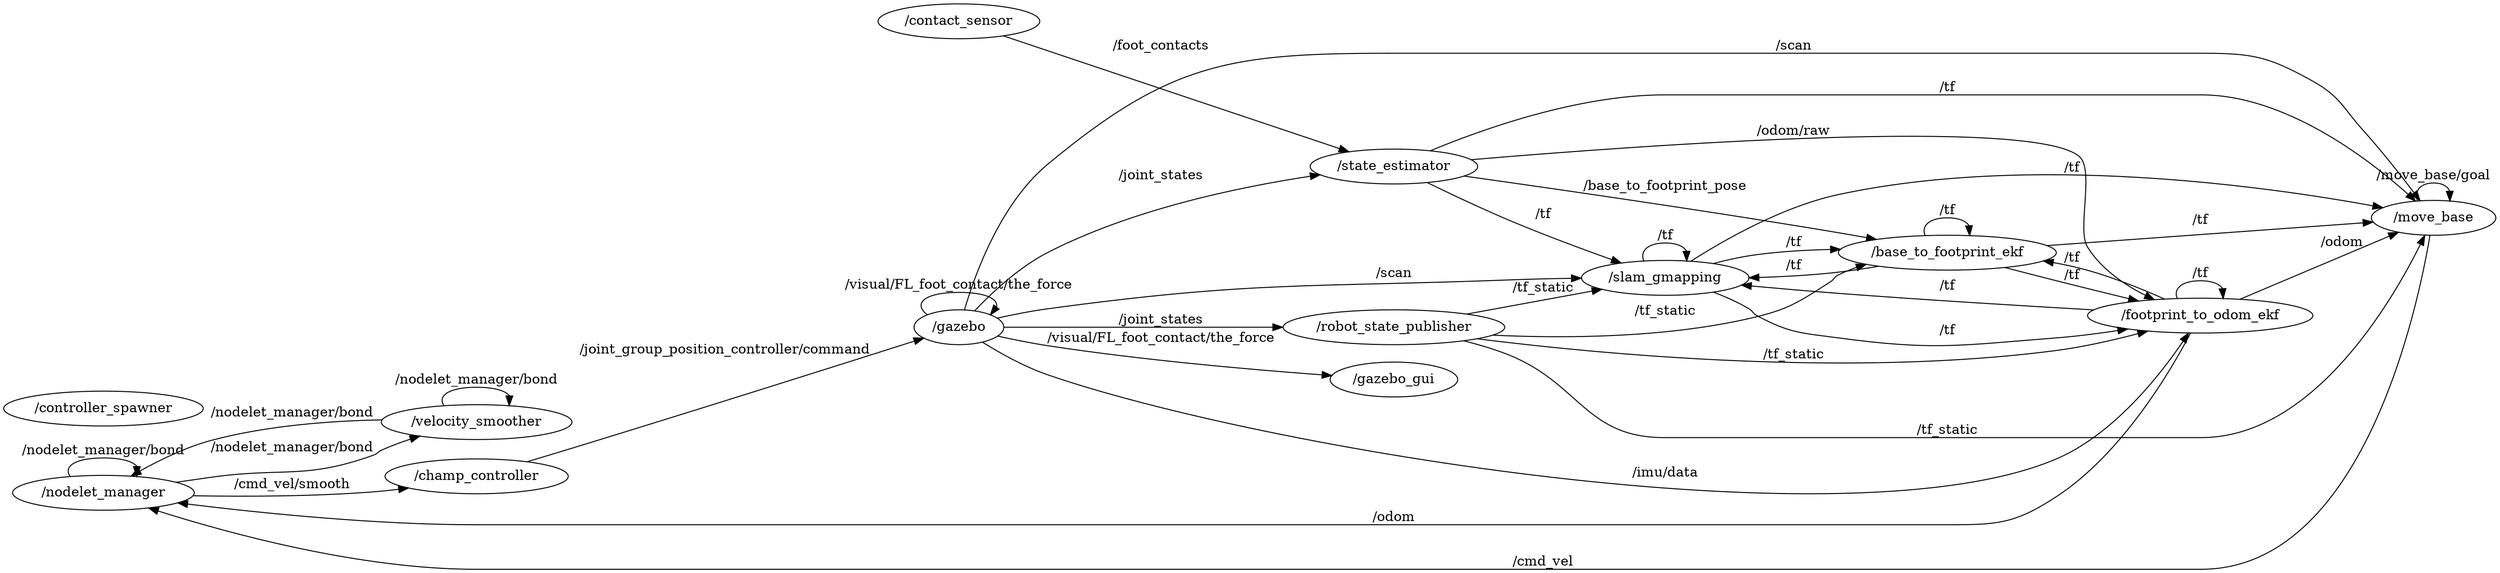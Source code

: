 digraph graphname {
	graph [bb="0,0,2072.5,542",
		compound=True,
		rank=same,
		rankdir=LR,
		ranksep=0.2
	];
	node [label="\N"];
	n___nodelet_manager	 [URL=__nodelet_manager,
		height=0.5,
		label="/nodelet_manager",
		pos="81.243,79",
		shape=ellipse,
		tooltip="/nodelet_manager",
		width=2.0582];
	n___nodelet_manager -> n___nodelet_manager	 [URL=topic_3A__nodelet_manager__bond,
		label="/nodelet_manager/bond",
		lp="81.243,122.5",
		penwidth=1,
		pos="e,108.18,96.037 54.308,96.037 48.812,105.86 57.79,115 81.243,115 95.901,115 104.9,111.43 108.25,106.35"];
	n___velocity_smoother	 [URL=__velocity_smoother,
		height=0.5,
		label="/velocity_smoother",
		pos="386.78,152",
		shape=ellipse,
		tooltip="/velocity_smoother",
		width=2.2026];
	n___nodelet_manager -> n___velocity_smoother	 [URL=topic_3A__nodelet_manager__bond,
		label="/nodelet_manager/bond",
		lp="234.99,121.5",
		penwidth=1,
		pos="e,336.71,137.96 140.72,89.93 150.65,91.678 160.85,93.428 170.49,95 227.68,104.34 248.5,86.461 299.49,114 304.19,116.54 303.06,119.99 307.49,123 313.57,127.14 320.31,130.77 327.23,133.93"];
	n___champ_controller	 [URL=__champ_controller,
		height=0.5,
		label="/champ_controller",
		pos="386.78,96",
		shape=ellipse,
		tooltip="/champ_controller",
		width=2.0943];
	n___nodelet_manager -> n___champ_controller	 [URL=topic_3A__cmd_vel__smooth,
		label="/cmd_vel/smooth",
		lp="234.99,87.5",
		penwidth=1,
		pos="e,329.69,84.044 154.65,76.114 197.06,75.251 251.38,75.517 299.49,80 306.08,80.615 312.93,81.474 319.75,82.479"];
	n___robot_state_publisher	 [URL=__robot_state_publisher,
		height=0.5,
		label="/robot_state_publisher",
		pos="1138.4,396",
		shape=ellipse,
		tooltip="/robot_state_publisher",
		width=2.4734];
	n___slam_gmapping	 [URL=__slam_gmapping,
		height=0.5,
		label="/slam_gmapping",
		pos="1365.6,309",
		shape=ellipse,
		tooltip="/slam_gmapping",
		width=1.9498];
	n___robot_state_publisher -> n___slam_gmapping	 [URL=topic_3A__tf_static,
		label="/tf_static",
		lp="1261.4,364.5",
		penwidth=1,
		pos="e,1326.5,323.98 1180.1,380.04 1218.7,365.24 1276.3,343.2 1317,327.6"];
	n___move_base	 [URL=__move_base,
		height=0.5,
		label="/move_base",
		pos="2019.2,395",
		shape=ellipse,
		tooltip="/move_base",
		width=1.4804];
	n___robot_state_publisher -> n___move_base	 [URL=topic_3A__tf_static,
		label="/tf_static",
		lp="1602.8,491.5",
		penwidth=1,
		pos="e,1998,411.53 1164.4,413.39 1205.4,439.03 1288.2,484 1365.6,484 1365.6,484 1365.6,484 1818.4,484 1883.9,484 1951.9,443.95 1989.5,417.58"];
	n___base_to_footprint_ekf	 [URL=__base_to_footprint_ekf,
		height=0.5,
		label="/base_to_footprint_ekf",
		pos="1602.8,321",
		shape=ellipse,
		tooltip="/base_to_footprint_ekf",
		width=2.5276];
	n___robot_state_publisher -> n___base_to_footprint_ekf	 [URL=topic_3A__tf_static,
		label="/tf_static",
		lp="1365.6,395.5",
		penwidth=1,
		pos="e,1560.3,336.93 1227,393.73 1301.9,389.99 1411.5,380.26 1503.8,355 1519.2,350.79 1535.7,345.47 1550.7,340.3"];
	n___footprint_to_odom_ekf	 [URL=__footprint_to_odom_ekf,
		height=0.5,
		label="/footprint_to_odom_ekf",
		pos="1818.4,270",
		shape=ellipse,
		tooltip="/footprint_to_odom_ekf",
		width=2.6539];
	n___robot_state_publisher -> n___footprint_to_odom_ekf	 [URL=topic_3A__tf_static,
		label="/tf_static",
		lp="1473.8,448.5",
		penwidth=1,
		pos="e,1788.7,287.2 1191.3,410.49 1295.8,435.92 1532.8,477.29 1693.8,381 1713.6,369.17 1706.7,354.5 1722.8,338 1739.7,320.63 1761.6,304.71 1780.2,292.64"];
	n___velocity_smoother -> n___nodelet_manager	 [URL=topic_3A__nodelet_manager__bond,
		label="/nodelet_manager/bond",
		lp="234.99,160.5",
		penwidth=1,
		pos="e,103.31,96.312 307.73,153.6 266,152.33 214.47,147.37 170.49,133 149.38,126.1 128.02,113.42 111.49,102.08"];
	n___velocity_smoother -> n___velocity_smoother	 [URL=topic_3A__nodelet_manager__bond,
		label="/nodelet_manager/bond",
		lp="386.78,195.5",
		penwidth=1,
		pos="e,413.36,169.04 360.2,169.04 354.77,178.86 363.63,188 386.78,188 401.24,188 410.13,184.43 413.43,179.35"];
	n___contact_sensor	 [URL=__contact_sensor,
		height=0.5,
		label="/contact_sensor",
		pos="782.72,191",
		shape=ellipse,
		tooltip="/contact_sensor",
		width=1.8234];
	n___state_estimator	 [URL=__state_estimator,
		height=0.5,
		label="/state_estimator",
		pos="1138.4,202",
		shape=ellipse,
		tooltip="/state_estimator",
		width=1.8596];
	n___contact_sensor -> n___state_estimator	 [URL=topic_3A__foot_contacts,
		label="/foot_contacts",
		lp="948.86,199.5",
		penwidth=1,
		pos="e,1076.9,194.73 848.14,189.47 900.46,188.68 975.67,188.5 1041.4,192 1049.6,192.44 1058.3,193.08 1066.9,193.82"];
	n___slam_gmapping -> n___slam_gmapping	 [URL=topic_3A__tf,
		label="/tf",
		lp="1365.6,352.5",
		penwidth=1,
		pos="e,1384.2,326.41 1347.1,326.41 1343.6,336.09 1349.8,345 1365.6,345 1375.5,345 1381.7,341.52 1384,336.54"];
	n___slam_gmapping -> n___move_base	 [URL=topic_3A__tf,
		label="/tf",
		lp="1708.3,411.5",
		penwidth=1,
		pos="e,1967.7,399.79 1390.4,325.91 1418.4,343.9 1466.1,371.08 1511.8,381 1669.5,415.16 1861.1,407.62 1957.5,400.55"];
	n___slam_gmapping -> n___base_to_footprint_ekf	 [URL=topic_3A__tf,
		label="/tf",
		lp="1473.8,343.5",
		penwidth=1,
		pos="e,1536.4,333.4 1404.4,324.01 1416.8,328.1 1430.7,331.96 1443.8,334 1470.5,338.16 1500,337.27 1526.2,334.56"];
	n___slam_gmapping -> n___footprint_to_odom_ekf	 [URL=topic_3A__tf,
		label="/tf",
		lp="1602.8,286.5",
		penwidth=1,
		pos="e,1722.8,268.57 1416,296.41 1444.1,289.98 1479.7,282.74 1511.8,279 1578.3,271.26 1653.4,268.95 1712.7,268.61"];
	n___gazebo_gui	 [URL=__gazebo_gui,
		height=0.5,
		label="/gazebo_gui",
		pos="1138.4,267",
		shape=ellipse,
		tooltip="/gazebo_gui",
		width=1.4985];
	n___state_estimator -> n___slam_gmapping	 [URL=topic_3A__tf,
		label="/tf",
		lp="1261.4,298.5",
		penwidth=1,
		pos="e,1310.9,297.73 1188.2,214.28 1202.6,220 1217.2,228.23 1227.4,240 1236.2,250.07 1226.1,259.41 1235.4,269 1245.1,278.98 1273.4,288.23 1301.1,295.32"];
	n___state_estimator -> n___move_base	 [URL=topic_3A__tf,
		label="/tf",
		lp="1602.8,166.5",
		penwidth=1,
		pos="e,2012.1,377.15 1185.8,189.27 1315.3,157.46 1680.8,87.707 1913.9,243 1960.3,273.94 1992.3,332.95 2008,367.64"];
	n___state_estimator -> n___base_to_footprint_ekf	 [URL=topic_3A__base_to_footprint_pose,
		label="/base_to_footprint_pose",
		lp="1365.6,274.5",
		penwidth=1,
		pos="e,1543.3,307.22 1195.6,211.48 1256.1,222.2 1353.8,241.52 1435.8,267 1470.7,277.82 1477.2,286.61 1511.8,298 1518.7,300.27 1526,302.45 1533.3,304.5"];
	n___state_estimator -> n___footprint_to_odom_ekf	 [URL=topic_3A__odom__raw,
		label="/odom/raw",
		lp="1473.8,221.5",
		penwidth=1,
		pos="e,1768.8,254.49 1205.6,202 1310.5,202.95 1519.3,208.66 1693.8,237 1715.4,240.5 1738.6,246.12 1759,251.74"];
	n___controller_spawner	 [URL=__controller_spawner,
		height=0.5,
		label="/controller_spawner",
		pos="81.243,166",
		shape=ellipse,
		tooltip="/controller_spawner",
		width=2.2567];
	n___move_base -> n___nodelet_manager	 [URL=topic_3A__cmd_vel,
		label="/cmd_vel",
		lp="1261.4,7.5",
		penwidth=1,
		pos="e,117.61,63.203 2018.6,376.74 2014.9,299.06 1989.7,0 1818.4,0 386.78,0 386.78,0 386.78,0 292.06,0 185.94,36.026 127,59.422"];
	n___move_base -> n___move_base	 [URL=topic_3A__move_base__goal,
		label="/move_base/goal",
		lp="2019.2,438.5",
		penwidth=1,
		pos="e,2033.1,412.41 2005.3,412.41 2002.7,422.09 2007.3,431 2019.2,431 2026.6,431 2031.2,427.52 2033,422.54"];
	n___base_to_footprint_ekf -> n___slam_gmapping	 [URL=topic_3A__tf,
		label="/tf",
		lp="1473.8,322.5",
		penwidth=1,
		pos="e,1434.6,312.49 1514.3,316.52 1491.4,315.36 1467,314.13 1444.7,313"];
	n___base_to_footprint_ekf -> n___move_base	 [URL=topic_3A__tf,
		label="/tf",
		lp="1818.4,382.5",
		penwidth=1,
		pos="e,1971.8,386.58 1670.6,333.05 1751.7,347.46 1885.9,371.3 1961.9,384.82"];
	n___base_to_footprint_ekf -> n___base_to_footprint_ekf	 [URL=topic_3A__tf,
		label="/tf",
		lp="1602.8,364.5",
		penwidth=1,
		pos="e,1621.5,338.78 1584.1,338.78 1581,348.31 1587.2,357 1602.8,357 1612.4,357 1618.4,353.77 1620.9,349.1"];
	n___base_to_footprint_ekf -> n___footprint_to_odom_ekf	 [URL=topic_3A__tf,
		label="/tf",
		lp="1708.3,304.5",
		penwidth=1,
		pos="e,1758.6,284.13 1661.4,307.13 1688.4,300.75 1720.6,293.12 1748.8,286.45"];
	n___gazebo	 [URL=__gazebo,
		height=0.5,
		label="/gazebo",
		pos="782.72,267",
		shape=ellipse,
		tooltip="/gazebo",
		width=1.0652];
	n___champ_controller -> n___gazebo	 [URL=topic_3A__joint_group_position_controller__command,
		label="/joint_group_position_controller/command",
		lp="591.57,237.5",
		penwidth=1,
		pos="e,755.47,253.99 429.38,110.95 441.32,115.31 454.26,120.2 466.07,125 568.9,166.8 687.73,221.98 746.27,249.64"];
	n___gazebo -> n___robot_state_publisher	 [URL=topic_3A__joint_states,
		label="/joint_states",
		lp="948.86,394.5",
		penwidth=1,
		pos="e,1054.9,389.62 796.36,283.99 809.91,299.68 832.12,322.4 856.36,335 914.86,365.4 987.75,380.67 1044.8,388.32"];
	n___gazebo -> n___slam_gmapping	 [URL=topic_3A__scan,
		label="/scan",
		lp="1138.4,313.5",
		penwidth=1,
		pos="e,1295.4,308.43 815.06,276.81 827.81,280.3 842.66,283.87 856.36,286 1023.1,311.87 1066.8,301.04 1235.4,307 1251.5,307.57 1268.7,307.98 1285.2,308.27"];
	n___gazebo -> n___gazebo_gui	 [URL=topic_3A__visual__FL_foot_contact__the_force,
		label="/visual/FL_foot_contact/the_force",
		lp="948.86,274.5",
		penwidth=1,
		pos="e,1084.3,267 821.12,267 881.77,267 1000.4,267 1074.2,267"];
	n___gazebo -> n___state_estimator	 [URL=topic_3A__joint_states,
		label="/joint_states",
		lp="948.86,255.5",
		penwidth=1,
		pos="e,1078.4,210.17 815.93,257.75 828.53,254.42 843.05,250.8 856.36,248 928.16,232.92 1011.1,219.91 1068.4,211.61"];
	n___gazebo -> n___move_base	 [URL=topic_3A__scan,
		label="/scan",
		lp="1473.8,534.5",
		penwidth=1,
		pos="e,2004.1,412.37 787.99,285.25 797.29,314.42 819.2,371.77 856.36,406 956.68,498.42 1002,527 1138.4,527 1138.4,527 1138.4,527 1818.4,527 1887,527 1908.2,508.3 1957.9,461 1971.6,447.96 1986,432.52 1997.4,419.85"];
	n___gazebo -> n___gazebo	 [URL=topic_3A__visual__FL_foot_contact__the_force,
		label="/visual/FL_foot_contact/the_force",
		lp="782.72,310.5",
		penwidth=1,
		pos="e,809.09,280.29 756.34,280.29 745.07,291.4 753.86,303 782.72,303 803.46,303 813.83,297.01 813.84,289.51"];
	n___gazebo -> n___footprint_to_odom_ekf	 [URL=topic_3A__imu__data,
		label="/imu/data",
		lp="1365.6,146.5",
		penwidth=1,
		pos="e,1787.4,252.95 808.71,253.52 822.48,245.09 838.53,232.99 848.36,218 856.87,205.02 845.02,194.61 856.36,184 997.75,51.705 1095,99.941 1287.4,121 1471.3,141.12 1518.8,151.02 1693.8,211 1723,221 1754.4,235.88 1778.3,248.2"];
	n___footprint_to_odom_ekf -> n___nodelet_manager	 [URL=topic_3A__odom,
		label="/odom",
		lp="1138.4,53.5",
		penwidth=1,
		pos="e,141.9,68.559 1811.3,251.67 1789.3,198.17 1716.7,46 1602.8,46 386.78,46 386.78,46 386.78,46 305.92,46 213.71,57.567 151.93,67.005"];
	n___footprint_to_odom_ekf -> n___slam_gmapping	 [URL=topic_3A__tf,
		label="/tf",
		lp="1602.8,256.5",
		penwidth=1,
		pos="e,1399.8,293.11 1755.6,256.38 1693.2,245.03 1595.1,233.07 1511.8,249 1491.5,252.89 1444.3,273.07 1409,288.96"];
	n___footprint_to_odom_ekf -> n___move_base	 [URL=topic_3A__odom,
		label="/odom",
		lp="1939.9,361.5",
		penwidth=1,
		pos="e,1993.7,379.15 1846.3,287.38 1882.5,309.92 1945.7,349.24 1984.8,373.6"];
	n___footprint_to_odom_ekf -> n___base_to_footprint_ekf	 [URL=topic_3A__tf,
		label="/tf",
		lp="1708.3,325.5",
		penwidth=1,
		pos="e,1693.7,319.83 1787.7,287.27 1767.6,297.64 1740.5,309.96 1714.8,316 1711.2,316.85 1707.5,317.61 1703.7,318.27"];
	n___footprint_to_odom_ekf -> n___footprint_to_odom_ekf	 [URL=topic_3A__tf,
		label="/tf",
		lp="1818.4,313.5",
		penwidth=1,
		pos="e,1838.1,287.78 1798.6,287.78 1795.2,297.31 1801.8,306 1818.4,306 1828.4,306 1834.8,302.77 1837.5,298.1"];
}
